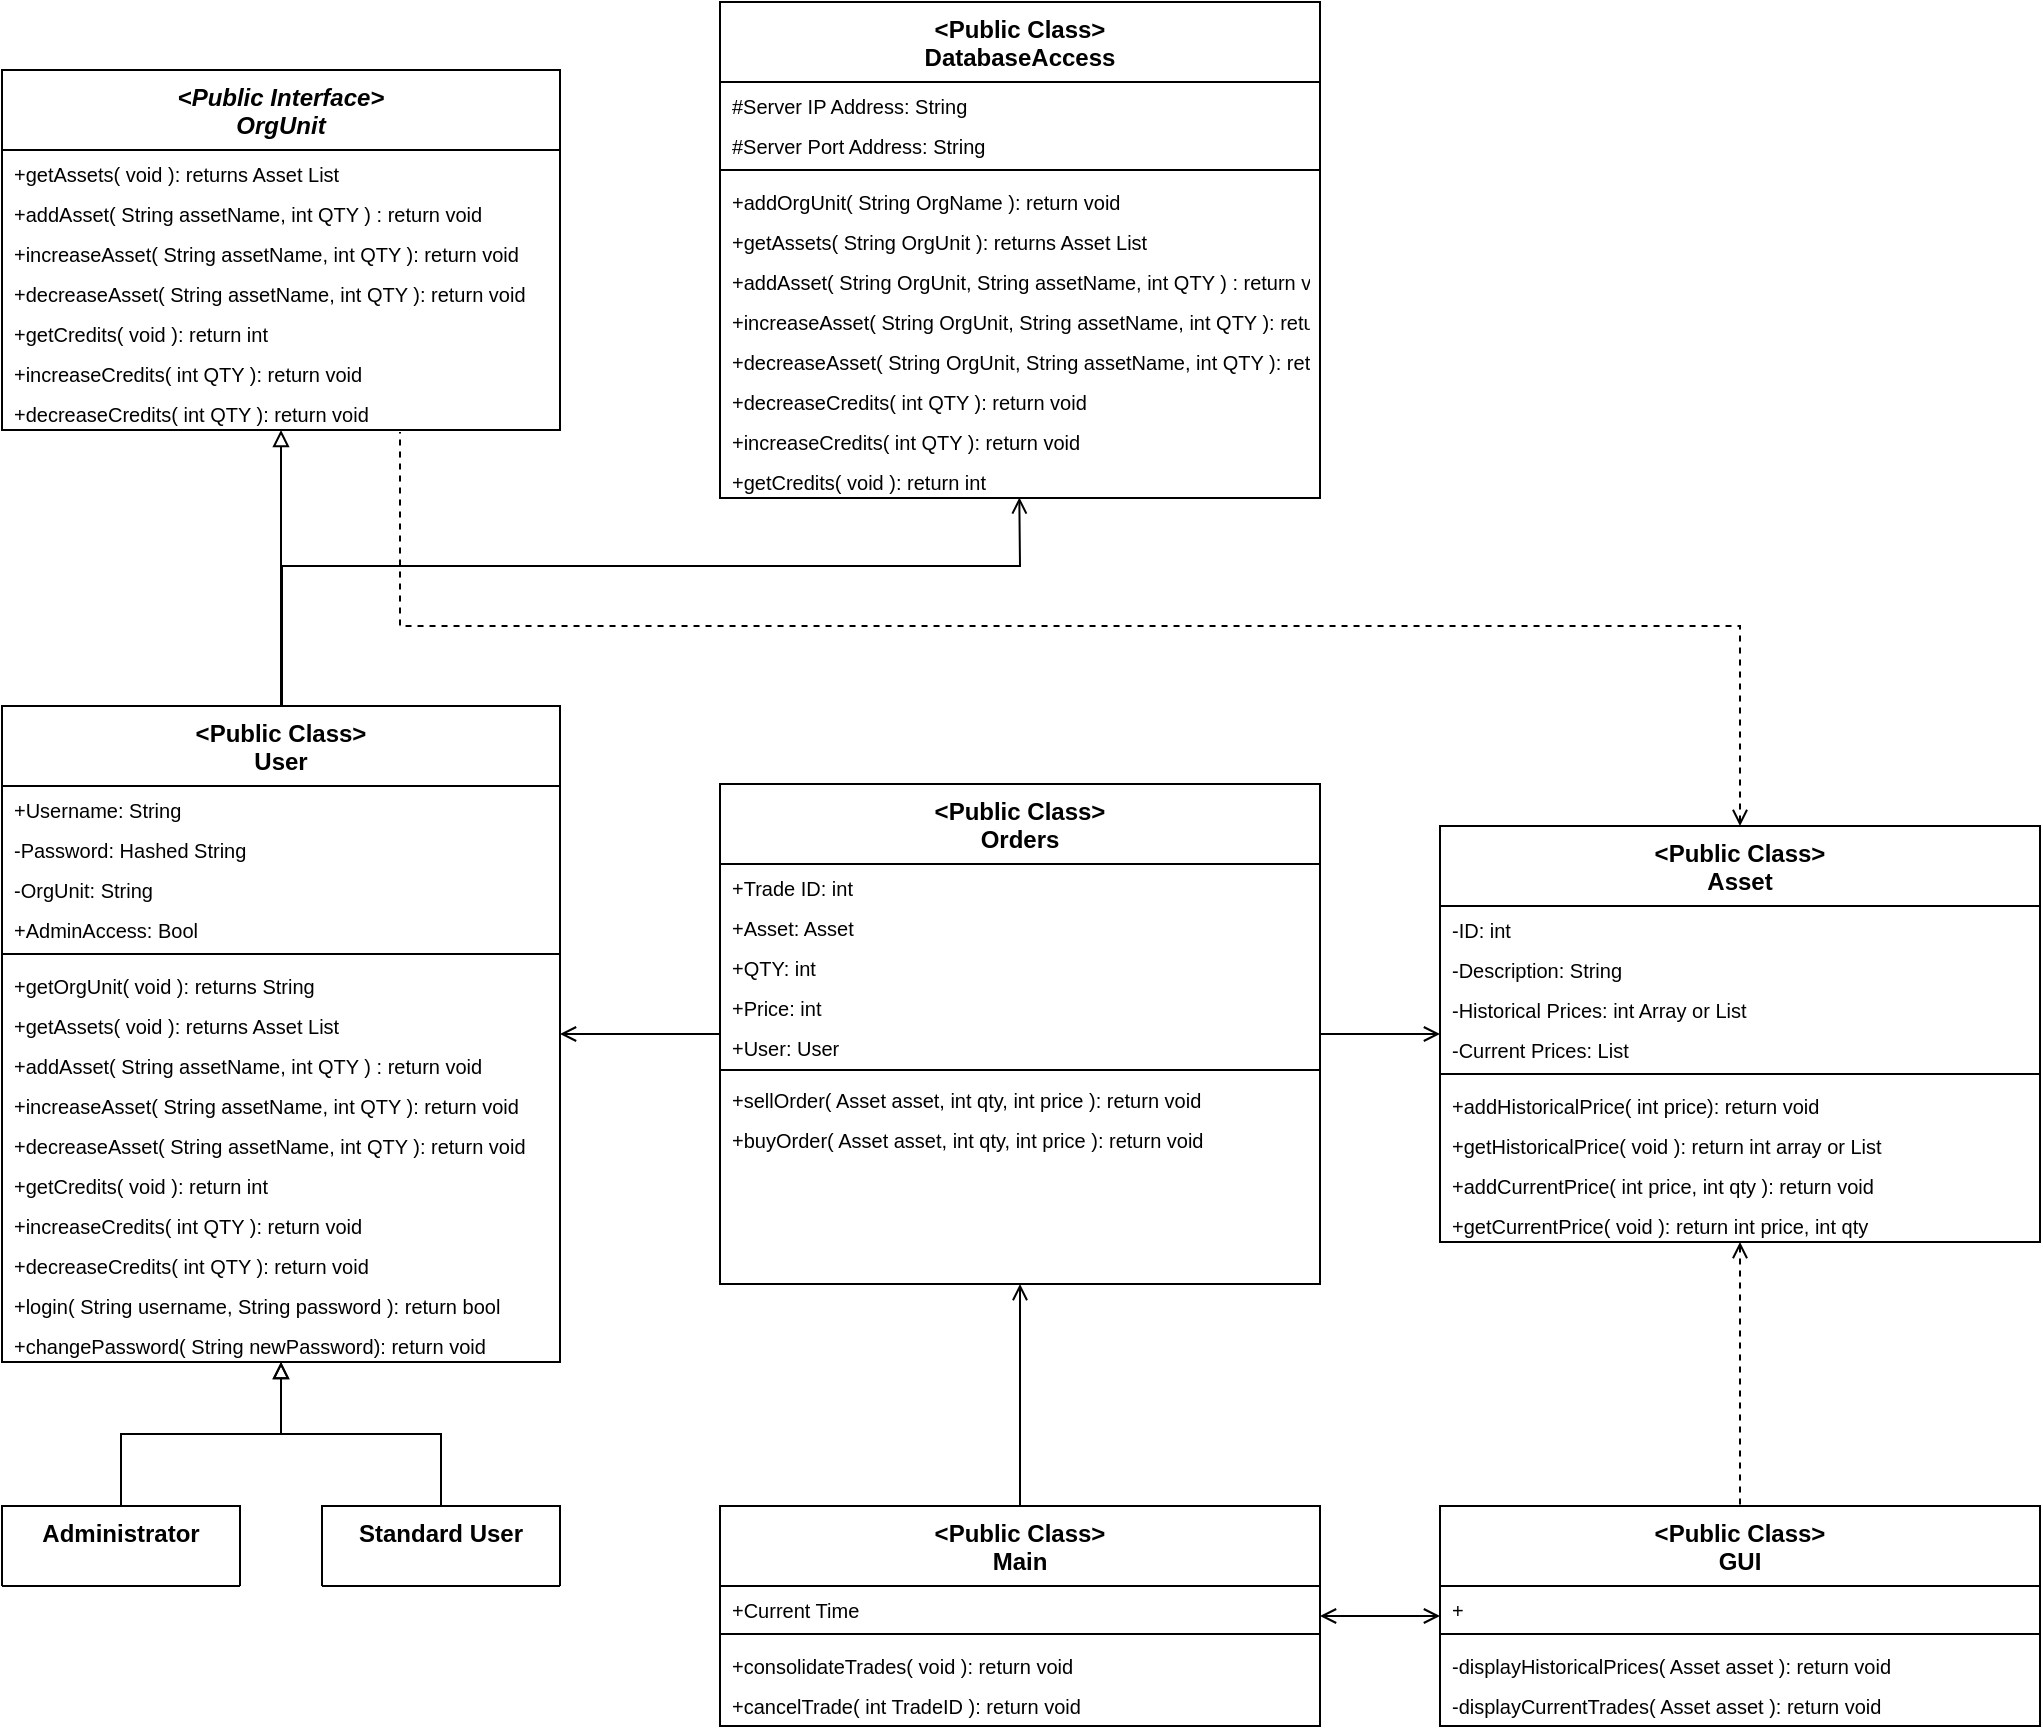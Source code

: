 <mxfile version="14.5.8" type="device"><diagram id="C5RBs43oDa-KdzZeNtuy" name="Page-1"><mxGraphModel dx="1673" dy="2521" grid="1" gridSize="10" guides="1" tooltips="1" connect="1" arrows="1" fold="1" page="1" pageScale="1" pageWidth="1169" pageHeight="1654" math="0" shadow="0"><root><mxCell id="WIyWlLk6GJQsqaUBKTNV-0"/><mxCell id="WIyWlLk6GJQsqaUBKTNV-1" parent="WIyWlLk6GJQsqaUBKTNV-0"/><mxCell id="zkfFHV4jXpPFQw0GAbJ--0" value="&lt;Public Interface&gt;&#10;OrgUnit" style="swimlane;fontStyle=3;align=center;verticalAlign=top;childLayout=stackLayout;horizontal=1;startSize=40;horizontalStack=0;resizeParent=1;resizeLast=0;collapsible=1;marginBottom=0;rounded=0;shadow=0;strokeWidth=1;" parent="WIyWlLk6GJQsqaUBKTNV-1" vertex="1"><mxGeometry x="81" y="-38" width="279" height="180" as="geometry"><mxRectangle x="81" y="30" width="160" height="40" as="alternateBounds"/></mxGeometry></mxCell><mxCell id="zkfFHV4jXpPFQw0GAbJ--1" value="+getAssets( void ): returns Asset List" style="text;align=left;verticalAlign=top;spacingLeft=4;spacingRight=4;overflow=hidden;rotatable=0;points=[[0,0.5],[1,0.5]];portConstraint=eastwest;fontSize=10;" parent="zkfFHV4jXpPFQw0GAbJ--0" vertex="1"><mxGeometry y="40" width="279" height="20" as="geometry"/></mxCell><mxCell id="zkfFHV4jXpPFQw0GAbJ--2" value="+addAsset( String assetName, int QTY ) : return void" style="text;align=left;verticalAlign=top;spacingLeft=4;spacingRight=4;overflow=hidden;rotatable=0;points=[[0,0.5],[1,0.5]];portConstraint=eastwest;rounded=0;shadow=0;html=0;fontSize=10;" parent="zkfFHV4jXpPFQw0GAbJ--0" vertex="1"><mxGeometry y="60" width="279" height="20" as="geometry"/></mxCell><mxCell id="zkfFHV4jXpPFQw0GAbJ--3" value="+increaseAsset( String assetName, int QTY ): return void" style="text;align=left;verticalAlign=top;spacingLeft=4;spacingRight=4;overflow=hidden;rotatable=0;points=[[0,0.5],[1,0.5]];portConstraint=eastwest;rounded=0;shadow=0;html=0;fontSize=10;" parent="zkfFHV4jXpPFQw0GAbJ--0" vertex="1"><mxGeometry y="80" width="279" height="20" as="geometry"/></mxCell><mxCell id="JaWmxtSPQyHSRrMnJLHG-0" value="+decreaseAsset( String assetName, int QTY ): return void" style="text;align=left;verticalAlign=top;spacingLeft=4;spacingRight=4;overflow=hidden;rotatable=0;points=[[0,0.5],[1,0.5]];portConstraint=eastwest;rounded=0;shadow=0;html=0;fontSize=10;" vertex="1" parent="zkfFHV4jXpPFQw0GAbJ--0"><mxGeometry y="100" width="279" height="20" as="geometry"/></mxCell><mxCell id="JaWmxtSPQyHSRrMnJLHG-47" value="+getCredits( void ): return int" style="text;align=left;verticalAlign=top;spacingLeft=4;spacingRight=4;overflow=hidden;rotatable=0;points=[[0,0.5],[1,0.5]];portConstraint=eastwest;rounded=0;shadow=0;html=0;fontSize=10;" vertex="1" parent="zkfFHV4jXpPFQw0GAbJ--0"><mxGeometry y="120" width="279" height="20" as="geometry"/></mxCell><mxCell id="JaWmxtSPQyHSRrMnJLHG-2" value="+increaseCredits( int QTY ): return void" style="text;align=left;verticalAlign=top;spacingLeft=4;spacingRight=4;overflow=hidden;rotatable=0;points=[[0,0.5],[1,0.5]];portConstraint=eastwest;rounded=0;shadow=0;html=0;fontSize=10;" vertex="1" parent="zkfFHV4jXpPFQw0GAbJ--0"><mxGeometry y="140" width="279" height="20" as="geometry"/></mxCell><mxCell id="JaWmxtSPQyHSRrMnJLHG-3" value="+decreaseCredits( int QTY ): return void" style="text;align=left;verticalAlign=top;spacingLeft=4;spacingRight=4;overflow=hidden;rotatable=0;points=[[0,0.5],[1,0.5]];portConstraint=eastwest;rounded=0;shadow=0;html=0;fontSize=10;" vertex="1" parent="zkfFHV4jXpPFQw0GAbJ--0"><mxGeometry y="160" width="279" height="20" as="geometry"/></mxCell><mxCell id="JaWmxtSPQyHSRrMnJLHG-78" style="edgeStyle=orthogonalEdgeStyle;rounded=0;orthogonalLoop=1;jettySize=auto;html=1;entryX=0.5;entryY=0;entryDx=0;entryDy=0;dashed=1;startArrow=open;startFill=0;endArrow=none;endFill=0;strokeColor=#000000;strokeWidth=1;fontSize=8;" edge="1" parent="WIyWlLk6GJQsqaUBKTNV-1" source="zkfFHV4jXpPFQw0GAbJ--6" target="JaWmxtSPQyHSRrMnJLHG-65"><mxGeometry relative="1" as="geometry"/></mxCell><mxCell id="JaWmxtSPQyHSRrMnJLHG-80" style="edgeStyle=orthogonalEdgeStyle;rounded=0;orthogonalLoop=1;jettySize=auto;html=1;startArrow=open;startFill=0;endArrow=none;endFill=0;strokeColor=#000000;strokeWidth=1;fontSize=8;dashed=1;" edge="1" parent="WIyWlLk6GJQsqaUBKTNV-1" source="zkfFHV4jXpPFQw0GAbJ--6"><mxGeometry relative="1" as="geometry"><mxPoint x="280" y="143" as="targetPoint"/><Array as="points"><mxPoint x="950" y="240"/><mxPoint x="280" y="240"/></Array></mxGeometry></mxCell><mxCell id="zkfFHV4jXpPFQw0GAbJ--6" value="&lt;Public Class&gt;&#10;Asset" style="swimlane;fontStyle=1;align=center;verticalAlign=top;childLayout=stackLayout;horizontal=1;startSize=40;horizontalStack=0;resizeParent=1;resizeLast=0;collapsible=1;marginBottom=0;rounded=0;shadow=0;strokeWidth=1;" parent="WIyWlLk6GJQsqaUBKTNV-1" vertex="1"><mxGeometry x="800" y="340" width="300" height="208" as="geometry"><mxRectangle x="130" y="380" width="160" height="26" as="alternateBounds"/></mxGeometry></mxCell><mxCell id="JaWmxtSPQyHSRrMnJLHG-6" value="-ID: int" style="text;align=left;verticalAlign=top;spacingLeft=4;spacingRight=4;overflow=hidden;rotatable=0;points=[[0,0.5],[1,0.5]];portConstraint=eastwest;rounded=0;shadow=0;html=0;fontSize=10;" vertex="1" parent="zkfFHV4jXpPFQw0GAbJ--6"><mxGeometry y="40" width="300" height="20" as="geometry"/></mxCell><mxCell id="JaWmxtSPQyHSRrMnJLHG-11" value="-Description: String" style="text;align=left;verticalAlign=top;spacingLeft=4;spacingRight=4;overflow=hidden;rotatable=0;points=[[0,0.5],[1,0.5]];portConstraint=eastwest;rounded=0;shadow=0;html=0;fontSize=10;" vertex="1" parent="zkfFHV4jXpPFQw0GAbJ--6"><mxGeometry y="60" width="300" height="20" as="geometry"/></mxCell><mxCell id="JaWmxtSPQyHSRrMnJLHG-49" value="-Historical Prices: int Array or List" style="text;align=left;verticalAlign=top;spacingLeft=4;spacingRight=4;overflow=hidden;rotatable=0;points=[[0,0.5],[1,0.5]];portConstraint=eastwest;rounded=0;shadow=0;html=0;fontSize=10;" vertex="1" parent="zkfFHV4jXpPFQw0GAbJ--6"><mxGeometry y="80" width="300" height="20" as="geometry"/></mxCell><mxCell id="JaWmxtSPQyHSRrMnJLHG-12" value="-Current Prices: List" style="text;align=left;verticalAlign=top;spacingLeft=4;spacingRight=4;overflow=hidden;rotatable=0;points=[[0,0.5],[1,0.5]];portConstraint=eastwest;rounded=0;shadow=0;html=0;fontSize=10;" vertex="1" parent="zkfFHV4jXpPFQw0GAbJ--6"><mxGeometry y="100" width="300" height="20" as="geometry"/></mxCell><mxCell id="zkfFHV4jXpPFQw0GAbJ--9" value="" style="line;html=1;strokeWidth=1;align=left;verticalAlign=middle;spacingTop=-1;spacingLeft=3;spacingRight=3;rotatable=0;labelPosition=right;points=[];portConstraint=eastwest;" parent="zkfFHV4jXpPFQw0GAbJ--6" vertex="1"><mxGeometry y="120" width="300" height="8" as="geometry"/></mxCell><mxCell id="JaWmxtSPQyHSRrMnJLHG-7" value="+addHistoricalPrice( int price): return void" style="text;align=left;verticalAlign=top;spacingLeft=4;spacingRight=4;overflow=hidden;rotatable=0;points=[[0,0.5],[1,0.5]];portConstraint=eastwest;rounded=0;shadow=0;html=0;fontSize=10;" vertex="1" parent="zkfFHV4jXpPFQw0GAbJ--6"><mxGeometry y="128" width="300" height="20" as="geometry"/></mxCell><mxCell id="JaWmxtSPQyHSRrMnJLHG-8" value="+getHistoricalPrice( void ): return int array or List" style="text;align=left;verticalAlign=top;spacingLeft=4;spacingRight=4;overflow=hidden;rotatable=0;points=[[0,0.5],[1,0.5]];portConstraint=eastwest;rounded=0;shadow=0;html=0;fontSize=10;" vertex="1" parent="zkfFHV4jXpPFQw0GAbJ--6"><mxGeometry y="148" width="300" height="20" as="geometry"/></mxCell><mxCell id="JaWmxtSPQyHSRrMnJLHG-9" value="+addCurrentPrice( int price, int qty ): return void" style="text;align=left;verticalAlign=top;spacingLeft=4;spacingRight=4;overflow=hidden;rotatable=0;points=[[0,0.5],[1,0.5]];portConstraint=eastwest;rounded=0;shadow=0;html=0;fontSize=10;" vertex="1" parent="zkfFHV4jXpPFQw0GAbJ--6"><mxGeometry y="168" width="300" height="20" as="geometry"/></mxCell><mxCell id="JaWmxtSPQyHSRrMnJLHG-14" value="+getCurrentPrice( void ): return int price, int qty" style="text;align=left;verticalAlign=top;spacingLeft=4;spacingRight=4;overflow=hidden;rotatable=0;points=[[0,0.5],[1,0.5]];portConstraint=eastwest;rounded=0;shadow=0;html=0;fontSize=10;" vertex="1" parent="zkfFHV4jXpPFQw0GAbJ--6"><mxGeometry y="188" width="300" height="20" as="geometry"/></mxCell><mxCell id="JaWmxtSPQyHSRrMnJLHG-79" style="edgeStyle=orthogonalEdgeStyle;rounded=0;orthogonalLoop=1;jettySize=auto;html=1;startArrow=open;startFill=0;endArrow=none;endFill=0;strokeColor=#000000;strokeWidth=1;fontSize=8;" edge="1" parent="WIyWlLk6GJQsqaUBKTNV-1" source="zkfFHV4jXpPFQw0GAbJ--13"><mxGeometry relative="1" as="geometry"><mxPoint x="590" y="680" as="targetPoint"/></mxGeometry></mxCell><mxCell id="zkfFHV4jXpPFQw0GAbJ--13" value="&lt;Public Class&gt;&#10;Orders" style="swimlane;fontStyle=1;align=center;verticalAlign=top;childLayout=stackLayout;horizontal=1;startSize=40;horizontalStack=0;resizeParent=1;resizeLast=0;collapsible=1;marginBottom=0;rounded=0;shadow=0;strokeWidth=1;" parent="WIyWlLk6GJQsqaUBKTNV-1" vertex="1"><mxGeometry x="440" y="319" width="300" height="250" as="geometry"><mxRectangle x="340" y="380" width="170" height="26" as="alternateBounds"/></mxGeometry></mxCell><mxCell id="JaWmxtSPQyHSRrMnJLHG-15" value="+Trade ID: int" style="text;align=left;verticalAlign=top;spacingLeft=4;spacingRight=4;overflow=hidden;rotatable=0;points=[[0,0.5],[1,0.5]];portConstraint=eastwest;rounded=0;shadow=0;html=0;fontSize=10;" vertex="1" parent="zkfFHV4jXpPFQw0GAbJ--13"><mxGeometry y="40" width="300" height="20" as="geometry"/></mxCell><mxCell id="JaWmxtSPQyHSRrMnJLHG-17" value="+Asset: Asset" style="text;align=left;verticalAlign=top;spacingLeft=4;spacingRight=4;overflow=hidden;rotatable=0;points=[[0,0.5],[1,0.5]];portConstraint=eastwest;rounded=0;shadow=0;html=0;fontSize=10;" vertex="1" parent="zkfFHV4jXpPFQw0GAbJ--13"><mxGeometry y="60" width="300" height="20" as="geometry"/></mxCell><mxCell id="JaWmxtSPQyHSRrMnJLHG-40" value="+QTY: int" style="text;align=left;verticalAlign=top;spacingLeft=4;spacingRight=4;overflow=hidden;rotatable=0;points=[[0,0.5],[1,0.5]];portConstraint=eastwest;rounded=0;shadow=0;html=0;fontSize=10;" vertex="1" parent="zkfFHV4jXpPFQw0GAbJ--13"><mxGeometry y="80" width="300" height="20" as="geometry"/></mxCell><mxCell id="JaWmxtSPQyHSRrMnJLHG-16" value="+Price: int" style="text;align=left;verticalAlign=top;spacingLeft=4;spacingRight=4;overflow=hidden;rotatable=0;points=[[0,0.5],[1,0.5]];portConstraint=eastwest;rounded=0;shadow=0;html=0;fontSize=10;" vertex="1" parent="zkfFHV4jXpPFQw0GAbJ--13"><mxGeometry y="100" width="300" height="20" as="geometry"/></mxCell><mxCell id="JaWmxtSPQyHSRrMnJLHG-41" value="+User: User" style="text;align=left;verticalAlign=top;spacingLeft=4;spacingRight=4;overflow=hidden;rotatable=0;points=[[0,0.5],[1,0.5]];portConstraint=eastwest;rounded=0;shadow=0;html=0;fontSize=10;" vertex="1" parent="zkfFHV4jXpPFQw0GAbJ--13"><mxGeometry y="120" width="300" height="20" as="geometry"/></mxCell><mxCell id="zkfFHV4jXpPFQw0GAbJ--15" value="" style="line;html=1;strokeWidth=1;align=left;verticalAlign=middle;spacingTop=-1;spacingLeft=3;spacingRight=3;rotatable=0;labelPosition=right;points=[];portConstraint=eastwest;" parent="zkfFHV4jXpPFQw0GAbJ--13" vertex="1"><mxGeometry y="140" width="300" height="6" as="geometry"/></mxCell><mxCell id="JaWmxtSPQyHSRrMnJLHG-18" value="+sellOrder( Asset asset, int qty, int price ): return void" style="text;align=left;verticalAlign=top;spacingLeft=4;spacingRight=4;overflow=hidden;rotatable=0;points=[[0,0.5],[1,0.5]];portConstraint=eastwest;rounded=0;shadow=0;html=0;fontSize=10;" vertex="1" parent="zkfFHV4jXpPFQw0GAbJ--13"><mxGeometry y="146" width="300" height="20" as="geometry"/></mxCell><mxCell id="JaWmxtSPQyHSRrMnJLHG-20" value="+buyOrder( Asset asset, int qty, int price ): return void" style="text;align=left;verticalAlign=top;spacingLeft=4;spacingRight=4;overflow=hidden;rotatable=0;points=[[0,0.5],[1,0.5]];portConstraint=eastwest;rounded=0;shadow=0;html=0;fontSize=10;" vertex="1" parent="zkfFHV4jXpPFQw0GAbJ--13"><mxGeometry y="166" width="300" height="20" as="geometry"/></mxCell><mxCell id="JaWmxtSPQyHSRrMnJLHG-5" style="edgeStyle=orthogonalEdgeStyle;rounded=0;orthogonalLoop=1;jettySize=auto;html=1;entryX=0.5;entryY=1;entryDx=0;entryDy=0;endArrow=block;endFill=0;strokeColor=#000000;fontSize=8;strokeWidth=1;startArrow=none;startFill=0;" edge="1" parent="WIyWlLk6GJQsqaUBKTNV-1" source="zkfFHV4jXpPFQw0GAbJ--17" target="zkfFHV4jXpPFQw0GAbJ--0"><mxGeometry relative="1" as="geometry"/></mxCell><mxCell id="JaWmxtSPQyHSRrMnJLHG-74" style="edgeStyle=orthogonalEdgeStyle;rounded=0;orthogonalLoop=1;jettySize=auto;html=1;startArrow=open;startFill=0;endArrow=none;endFill=0;strokeColor=#000000;strokeWidth=1;fontSize=8;" edge="1" parent="WIyWlLk6GJQsqaUBKTNV-1" source="zkfFHV4jXpPFQw0GAbJ--17" target="zkfFHV4jXpPFQw0GAbJ--13"><mxGeometry relative="1" as="geometry"/></mxCell><mxCell id="zkfFHV4jXpPFQw0GAbJ--17" value="&lt;Public Class&gt;&#10;User" style="swimlane;fontStyle=1;align=center;verticalAlign=top;childLayout=stackLayout;horizontal=1;startSize=40;horizontalStack=0;resizeParent=1;resizeLast=0;collapsible=1;marginBottom=0;rounded=0;shadow=0;strokeWidth=1;" parent="WIyWlLk6GJQsqaUBKTNV-1" vertex="1"><mxGeometry x="81" y="280" width="279" height="328" as="geometry"><mxRectangle x="550" y="140" width="160" height="26" as="alternateBounds"/></mxGeometry></mxCell><mxCell id="JaWmxtSPQyHSRrMnJLHG-31" value="+Username: String" style="text;align=left;verticalAlign=top;spacingLeft=4;spacingRight=4;overflow=hidden;rotatable=0;points=[[0,0.5],[1,0.5]];portConstraint=eastwest;rounded=0;shadow=0;html=0;fontSize=10;" vertex="1" parent="zkfFHV4jXpPFQw0GAbJ--17"><mxGeometry y="40" width="279" height="20" as="geometry"/></mxCell><mxCell id="JaWmxtSPQyHSRrMnJLHG-32" value="-Password: Hashed String" style="text;align=left;verticalAlign=top;spacingLeft=4;spacingRight=4;overflow=hidden;rotatable=0;points=[[0,0.5],[1,0.5]];portConstraint=eastwest;rounded=0;shadow=0;html=0;fontSize=10;" vertex="1" parent="zkfFHV4jXpPFQw0GAbJ--17"><mxGeometry y="60" width="279" height="20" as="geometry"/></mxCell><mxCell id="JaWmxtSPQyHSRrMnJLHG-33" value="-OrgUnit: String" style="text;align=left;verticalAlign=top;spacingLeft=4;spacingRight=4;overflow=hidden;rotatable=0;points=[[0,0.5],[1,0.5]];portConstraint=eastwest;rounded=0;shadow=0;html=0;fontSize=10;" vertex="1" parent="zkfFHV4jXpPFQw0GAbJ--17"><mxGeometry y="80" width="279" height="20" as="geometry"/></mxCell><mxCell id="JaWmxtSPQyHSRrMnJLHG-29" value="+AdminAccess: Bool" style="text;align=left;verticalAlign=top;spacingLeft=4;spacingRight=4;overflow=hidden;rotatable=0;points=[[0,0.5],[1,0.5]];portConstraint=eastwest;rounded=0;shadow=0;html=0;fontSize=10;" vertex="1" parent="zkfFHV4jXpPFQw0GAbJ--17"><mxGeometry y="100" width="279" height="20" as="geometry"/></mxCell><mxCell id="zkfFHV4jXpPFQw0GAbJ--23" value="" style="line;html=1;strokeWidth=1;align=left;verticalAlign=middle;spacingTop=-1;spacingLeft=3;spacingRight=3;rotatable=0;labelPosition=right;points=[];portConstraint=eastwest;" parent="zkfFHV4jXpPFQw0GAbJ--17" vertex="1"><mxGeometry y="120" width="279" height="8" as="geometry"/></mxCell><mxCell id="JaWmxtSPQyHSRrMnJLHG-99" value="+getOrgUnit( void ): returns String" style="text;align=left;verticalAlign=top;spacingLeft=4;spacingRight=4;overflow=hidden;rotatable=0;points=[[0,0.5],[1,0.5]];portConstraint=eastwest;fontSize=10;" vertex="1" parent="zkfFHV4jXpPFQw0GAbJ--17"><mxGeometry y="128" width="279" height="20" as="geometry"/></mxCell><mxCell id="JaWmxtSPQyHSRrMnJLHG-34" value="+getAssets( void ): returns Asset List" style="text;align=left;verticalAlign=top;spacingLeft=4;spacingRight=4;overflow=hidden;rotatable=0;points=[[0,0.5],[1,0.5]];portConstraint=eastwest;fontSize=10;" vertex="1" parent="zkfFHV4jXpPFQw0GAbJ--17"><mxGeometry y="148" width="279" height="20" as="geometry"/></mxCell><mxCell id="JaWmxtSPQyHSRrMnJLHG-35" value="+addAsset( String assetName, int QTY ) : return void" style="text;align=left;verticalAlign=top;spacingLeft=4;spacingRight=4;overflow=hidden;rotatable=0;points=[[0,0.5],[1,0.5]];portConstraint=eastwest;rounded=0;shadow=0;html=0;fontSize=10;" vertex="1" parent="zkfFHV4jXpPFQw0GAbJ--17"><mxGeometry y="168" width="279" height="20" as="geometry"/></mxCell><mxCell id="JaWmxtSPQyHSRrMnJLHG-36" value="+increaseAsset( String assetName, int QTY ): return void" style="text;align=left;verticalAlign=top;spacingLeft=4;spacingRight=4;overflow=hidden;rotatable=0;points=[[0,0.5],[1,0.5]];portConstraint=eastwest;rounded=0;shadow=0;html=0;fontSize=10;" vertex="1" parent="zkfFHV4jXpPFQw0GAbJ--17"><mxGeometry y="188" width="279" height="20" as="geometry"/></mxCell><mxCell id="JaWmxtSPQyHSRrMnJLHG-37" value="+decreaseAsset( String assetName, int QTY ): return void" style="text;align=left;verticalAlign=top;spacingLeft=4;spacingRight=4;overflow=hidden;rotatable=0;points=[[0,0.5],[1,0.5]];portConstraint=eastwest;rounded=0;shadow=0;html=0;fontSize=10;" vertex="1" parent="zkfFHV4jXpPFQw0GAbJ--17"><mxGeometry y="208" width="279" height="20" as="geometry"/></mxCell><mxCell id="JaWmxtSPQyHSRrMnJLHG-48" value="+getCredits( void ): return int" style="text;align=left;verticalAlign=top;spacingLeft=4;spacingRight=4;overflow=hidden;rotatable=0;points=[[0,0.5],[1,0.5]];portConstraint=eastwest;rounded=0;shadow=0;html=0;fontSize=10;" vertex="1" parent="zkfFHV4jXpPFQw0GAbJ--17"><mxGeometry y="228" width="279" height="20" as="geometry"/></mxCell><mxCell id="JaWmxtSPQyHSRrMnJLHG-38" value="+increaseCredits( int QTY ): return void" style="text;align=left;verticalAlign=top;spacingLeft=4;spacingRight=4;overflow=hidden;rotatable=0;points=[[0,0.5],[1,0.5]];portConstraint=eastwest;rounded=0;shadow=0;html=0;fontSize=10;" vertex="1" parent="zkfFHV4jXpPFQw0GAbJ--17"><mxGeometry y="248" width="279" height="20" as="geometry"/></mxCell><mxCell id="JaWmxtSPQyHSRrMnJLHG-39" value="+decreaseCredits( int QTY ): return void" style="text;align=left;verticalAlign=top;spacingLeft=4;spacingRight=4;overflow=hidden;rotatable=0;points=[[0,0.5],[1,0.5]];portConstraint=eastwest;rounded=0;shadow=0;html=0;fontSize=10;" vertex="1" parent="zkfFHV4jXpPFQw0GAbJ--17"><mxGeometry y="268" width="279" height="20" as="geometry"/></mxCell><mxCell id="JaWmxtSPQyHSRrMnJLHG-42" value="+login( String username, String password ): return bool" style="text;align=left;verticalAlign=top;spacingLeft=4;spacingRight=4;overflow=hidden;rotatable=0;points=[[0,0.5],[1,0.5]];portConstraint=eastwest;rounded=0;shadow=0;html=0;fontSize=10;" vertex="1" parent="zkfFHV4jXpPFQw0GAbJ--17"><mxGeometry y="288" width="279" height="20" as="geometry"/></mxCell><mxCell id="JaWmxtSPQyHSRrMnJLHG-43" value="+changePassword( String newPassword): return void" style="text;align=left;verticalAlign=top;spacingLeft=4;spacingRight=4;overflow=hidden;rotatable=0;points=[[0,0.5],[1,0.5]];portConstraint=eastwest;rounded=0;shadow=0;html=0;fontSize=10;" vertex="1" parent="zkfFHV4jXpPFQw0GAbJ--17"><mxGeometry y="308" width="279" height="20" as="geometry"/></mxCell><mxCell id="JaWmxtSPQyHSRrMnJLHG-83" style="edgeStyle=orthogonalEdgeStyle;rounded=0;orthogonalLoop=1;jettySize=auto;html=1;startArrow=open;startFill=0;endArrow=open;endFill=0;strokeColor=#000000;strokeWidth=1;fontSize=8;" edge="1" parent="WIyWlLk6GJQsqaUBKTNV-1" source="JaWmxtSPQyHSRrMnJLHG-50" target="JaWmxtSPQyHSRrMnJLHG-65"><mxGeometry relative="1" as="geometry"/></mxCell><mxCell id="JaWmxtSPQyHSRrMnJLHG-50" value="&lt;Public Class&gt;&#10;Main" style="swimlane;fontStyle=1;align=center;verticalAlign=top;childLayout=stackLayout;horizontal=1;startSize=40;horizontalStack=0;resizeParent=1;resizeLast=0;collapsible=1;marginBottom=0;rounded=0;shadow=0;strokeWidth=1;" vertex="1" parent="WIyWlLk6GJQsqaUBKTNV-1"><mxGeometry x="440" y="680" width="300" height="110" as="geometry"><mxRectangle x="550" y="140" width="160" height="26" as="alternateBounds"/></mxGeometry></mxCell><mxCell id="JaWmxtSPQyHSRrMnJLHG-51" value="+Current Time" style="text;align=left;verticalAlign=top;spacingLeft=4;spacingRight=4;overflow=hidden;rotatable=0;points=[[0,0.5],[1,0.5]];portConstraint=eastwest;rounded=0;shadow=0;html=0;fontSize=10;" vertex="1" parent="JaWmxtSPQyHSRrMnJLHG-50"><mxGeometry y="40" width="300" height="20" as="geometry"/></mxCell><mxCell id="JaWmxtSPQyHSRrMnJLHG-55" value="" style="line;html=1;strokeWidth=1;align=left;verticalAlign=middle;spacingTop=-1;spacingLeft=3;spacingRight=3;rotatable=0;labelPosition=right;points=[];portConstraint=eastwest;" vertex="1" parent="JaWmxtSPQyHSRrMnJLHG-50"><mxGeometry y="60" width="300" height="8" as="geometry"/></mxCell><mxCell id="JaWmxtSPQyHSRrMnJLHG-21" value="+consolidateTrades( void ): return void" style="text;align=left;verticalAlign=top;spacingLeft=4;spacingRight=4;overflow=hidden;rotatable=0;points=[[0,0.5],[1,0.5]];portConstraint=eastwest;rounded=0;shadow=0;html=0;fontSize=10;" vertex="1" parent="JaWmxtSPQyHSRrMnJLHG-50"><mxGeometry y="68" width="300" height="20" as="geometry"/></mxCell><mxCell id="JaWmxtSPQyHSRrMnJLHG-24" value="+cancelTrade( int TradeID ): return void" style="text;align=left;verticalAlign=top;spacingLeft=4;spacingRight=4;overflow=hidden;rotatable=0;points=[[0,0.5],[1,0.5]];portConstraint=eastwest;rounded=0;shadow=0;html=0;fontSize=10;" vertex="1" parent="JaWmxtSPQyHSRrMnJLHG-50"><mxGeometry y="88" width="300" height="20" as="geometry"/></mxCell><mxCell id="JaWmxtSPQyHSRrMnJLHG-65" value="&lt;Public Class&gt;&#10;GUI" style="swimlane;fontStyle=1;align=center;verticalAlign=top;childLayout=stackLayout;horizontal=1;startSize=40;horizontalStack=0;resizeParent=1;resizeLast=0;collapsible=1;marginBottom=0;rounded=0;shadow=0;strokeWidth=1;" vertex="1" parent="WIyWlLk6GJQsqaUBKTNV-1"><mxGeometry x="800" y="680" width="300" height="110" as="geometry"><mxRectangle x="550" y="140" width="160" height="26" as="alternateBounds"/></mxGeometry></mxCell><mxCell id="JaWmxtSPQyHSRrMnJLHG-66" value="+" style="text;align=left;verticalAlign=top;spacingLeft=4;spacingRight=4;overflow=hidden;rotatable=0;points=[[0,0.5],[1,0.5]];portConstraint=eastwest;rounded=0;shadow=0;html=0;fontSize=10;" vertex="1" parent="JaWmxtSPQyHSRrMnJLHG-65"><mxGeometry y="40" width="300" height="20" as="geometry"/></mxCell><mxCell id="JaWmxtSPQyHSRrMnJLHG-67" value="" style="line;html=1;strokeWidth=1;align=left;verticalAlign=middle;spacingTop=-1;spacingLeft=3;spacingRight=3;rotatable=0;labelPosition=right;points=[];portConstraint=eastwest;" vertex="1" parent="JaWmxtSPQyHSRrMnJLHG-65"><mxGeometry y="60" width="300" height="8" as="geometry"/></mxCell><mxCell id="JaWmxtSPQyHSRrMnJLHG-68" value="-displayHistoricalPrices( Asset asset ): return void" style="text;align=left;verticalAlign=top;spacingLeft=4;spacingRight=4;overflow=hidden;rotatable=0;points=[[0,0.5],[1,0.5]];portConstraint=eastwest;rounded=0;shadow=0;html=0;fontSize=10;" vertex="1" parent="JaWmxtSPQyHSRrMnJLHG-65"><mxGeometry y="68" width="300" height="20" as="geometry"/></mxCell><mxCell id="JaWmxtSPQyHSRrMnJLHG-69" value="-displayCurrentTrades( Asset asset ): return void" style="text;align=left;verticalAlign=top;spacingLeft=4;spacingRight=4;overflow=hidden;rotatable=0;points=[[0,0.5],[1,0.5]];portConstraint=eastwest;rounded=0;shadow=0;html=0;fontSize=10;" vertex="1" parent="JaWmxtSPQyHSRrMnJLHG-65"><mxGeometry y="88" width="300" height="20" as="geometry"/></mxCell><mxCell id="JaWmxtSPQyHSRrMnJLHG-84" style="edgeStyle=orthogonalEdgeStyle;rounded=0;orthogonalLoop=1;jettySize=auto;html=1;startArrow=open;startFill=0;endArrow=none;endFill=0;strokeColor=#000000;strokeWidth=1;fontSize=8;" edge="1" parent="WIyWlLk6GJQsqaUBKTNV-1" source="zkfFHV4jXpPFQw0GAbJ--6" target="zkfFHV4jXpPFQw0GAbJ--13"><mxGeometry relative="1" as="geometry"><mxPoint x="780" y="310" as="sourcePoint"/><mxPoint x="780" y="350" as="targetPoint"/></mxGeometry></mxCell><mxCell id="JaWmxtSPQyHSRrMnJLHG-85" value="&lt;Public Class&gt;&#10;DatabaseAccess" style="swimlane;fontStyle=1;align=center;verticalAlign=top;childLayout=stackLayout;horizontal=1;startSize=40;horizontalStack=0;resizeParent=1;resizeLast=0;collapsible=1;marginBottom=0;rounded=0;shadow=0;strokeWidth=1;" vertex="1" parent="WIyWlLk6GJQsqaUBKTNV-1"><mxGeometry x="440" y="-72" width="300" height="248" as="geometry"><mxRectangle x="550" y="140" width="160" height="26" as="alternateBounds"/></mxGeometry></mxCell><mxCell id="JaWmxtSPQyHSRrMnJLHG-86" value="#Server IP Address: String" style="text;align=left;verticalAlign=top;spacingLeft=4;spacingRight=4;overflow=hidden;rotatable=0;points=[[0,0.5],[1,0.5]];portConstraint=eastwest;rounded=0;shadow=0;html=0;fontSize=10;" vertex="1" parent="JaWmxtSPQyHSRrMnJLHG-85"><mxGeometry y="40" width="300" height="20" as="geometry"/></mxCell><mxCell id="JaWmxtSPQyHSRrMnJLHG-90" value="#Server Port Address: String" style="text;align=left;verticalAlign=top;spacingLeft=4;spacingRight=4;overflow=hidden;rotatable=0;points=[[0,0.5],[1,0.5]];portConstraint=eastwest;rounded=0;shadow=0;html=0;fontSize=10;" vertex="1" parent="JaWmxtSPQyHSRrMnJLHG-85"><mxGeometry y="60" width="300" height="20" as="geometry"/></mxCell><mxCell id="JaWmxtSPQyHSRrMnJLHG-87" value="" style="line;html=1;strokeWidth=1;align=left;verticalAlign=middle;spacingTop=-1;spacingLeft=3;spacingRight=3;rotatable=0;labelPosition=right;points=[];portConstraint=eastwest;" vertex="1" parent="JaWmxtSPQyHSRrMnJLHG-85"><mxGeometry y="80" width="300" height="8" as="geometry"/></mxCell><mxCell id="JaWmxtSPQyHSRrMnJLHG-88" value="+addOrgUnit( String OrgName ): return void" style="text;align=left;verticalAlign=top;spacingLeft=4;spacingRight=4;overflow=hidden;rotatable=0;points=[[0,0.5],[1,0.5]];portConstraint=eastwest;rounded=0;shadow=0;html=0;fontSize=10;" vertex="1" parent="JaWmxtSPQyHSRrMnJLHG-85"><mxGeometry y="88" width="300" height="20" as="geometry"/></mxCell><mxCell id="JaWmxtSPQyHSRrMnJLHG-91" value="+getAssets( String OrgUnit ): returns Asset List" style="text;align=left;verticalAlign=top;spacingLeft=4;spacingRight=4;overflow=hidden;rotatable=0;points=[[0,0.5],[1,0.5]];portConstraint=eastwest;fontSize=10;" vertex="1" parent="JaWmxtSPQyHSRrMnJLHG-85"><mxGeometry y="108" width="300" height="20" as="geometry"/></mxCell><mxCell id="JaWmxtSPQyHSRrMnJLHG-92" value="+addAsset( String OrgUnit, String assetName, int QTY ) : return void" style="text;align=left;verticalAlign=top;spacingLeft=4;spacingRight=4;overflow=hidden;rotatable=0;points=[[0,0.5],[1,0.5]];portConstraint=eastwest;rounded=0;shadow=0;html=0;fontSize=10;" vertex="1" parent="JaWmxtSPQyHSRrMnJLHG-85"><mxGeometry y="128" width="300" height="20" as="geometry"/></mxCell><mxCell id="JaWmxtSPQyHSRrMnJLHG-93" value="+increaseAsset( String OrgUnit, String assetName, int QTY ): return void" style="text;align=left;verticalAlign=top;spacingLeft=4;spacingRight=4;overflow=hidden;rotatable=0;points=[[0,0.5],[1,0.5]];portConstraint=eastwest;rounded=0;shadow=0;html=0;fontSize=10;" vertex="1" parent="JaWmxtSPQyHSRrMnJLHG-85"><mxGeometry y="148" width="300" height="20" as="geometry"/></mxCell><mxCell id="JaWmxtSPQyHSRrMnJLHG-94" value="+decreaseAsset( String OrgUnit, String assetName, int QTY ): return void" style="text;align=left;verticalAlign=top;spacingLeft=4;spacingRight=4;overflow=hidden;rotatable=0;points=[[0,0.5],[1,0.5]];portConstraint=eastwest;rounded=0;shadow=0;html=0;fontSize=10;" vertex="1" parent="JaWmxtSPQyHSRrMnJLHG-85"><mxGeometry y="168" width="300" height="20" as="geometry"/></mxCell><mxCell id="JaWmxtSPQyHSRrMnJLHG-97" value="+decreaseCredits( int QTY ): return void" style="text;align=left;verticalAlign=top;spacingLeft=4;spacingRight=4;overflow=hidden;rotatable=0;points=[[0,0.5],[1,0.5]];portConstraint=eastwest;rounded=0;shadow=0;html=0;fontSize=10;" vertex="1" parent="JaWmxtSPQyHSRrMnJLHG-85"><mxGeometry y="188" width="300" height="20" as="geometry"/></mxCell><mxCell id="JaWmxtSPQyHSRrMnJLHG-96" value="+increaseCredits( int QTY ): return void" style="text;align=left;verticalAlign=top;spacingLeft=4;spacingRight=4;overflow=hidden;rotatable=0;points=[[0,0.5],[1,0.5]];portConstraint=eastwest;rounded=0;shadow=0;html=0;fontSize=10;" vertex="1" parent="JaWmxtSPQyHSRrMnJLHG-85"><mxGeometry y="208" width="300" height="20" as="geometry"/></mxCell><mxCell id="JaWmxtSPQyHSRrMnJLHG-95" value="+getCredits( void ): return int" style="text;align=left;verticalAlign=top;spacingLeft=4;spacingRight=4;overflow=hidden;rotatable=0;points=[[0,0.5],[1,0.5]];portConstraint=eastwest;rounded=0;shadow=0;html=0;fontSize=10;" vertex="1" parent="JaWmxtSPQyHSRrMnJLHG-85"><mxGeometry y="228" width="300" height="20" as="geometry"/></mxCell><mxCell id="JaWmxtSPQyHSRrMnJLHG-110" style="edgeStyle=orthogonalEdgeStyle;rounded=0;orthogonalLoop=1;jettySize=auto;html=1;startArrow=none;startFill=0;endArrow=block;endFill=0;strokeColor=#000000;strokeWidth=1;fontSize=8;" edge="1" parent="WIyWlLk6GJQsqaUBKTNV-1" source="JaWmxtSPQyHSRrMnJLHG-100" target="zkfFHV4jXpPFQw0GAbJ--17"><mxGeometry relative="1" as="geometry"/></mxCell><mxCell id="JaWmxtSPQyHSRrMnJLHG-100" value="Administrator" style="swimlane;fontStyle=1;align=center;verticalAlign=top;childLayout=stackLayout;horizontal=1;startSize=40;horizontalStack=0;resizeParent=1;resizeLast=0;collapsible=1;marginBottom=0;rounded=0;shadow=0;strokeWidth=1;" vertex="1" parent="WIyWlLk6GJQsqaUBKTNV-1"><mxGeometry x="81" y="680" width="119" height="40" as="geometry"><mxRectangle x="550" y="140" width="160" height="26" as="alternateBounds"/></mxGeometry></mxCell><mxCell id="JaWmxtSPQyHSRrMnJLHG-111" style="edgeStyle=orthogonalEdgeStyle;rounded=0;orthogonalLoop=1;jettySize=auto;html=1;startArrow=none;startFill=0;endArrow=block;endFill=0;strokeColor=#000000;strokeWidth=1;fontSize=8;" edge="1" parent="WIyWlLk6GJQsqaUBKTNV-1" source="JaWmxtSPQyHSRrMnJLHG-105" target="zkfFHV4jXpPFQw0GAbJ--17"><mxGeometry relative="1" as="geometry"/></mxCell><mxCell id="JaWmxtSPQyHSRrMnJLHG-105" value="Standard User" style="swimlane;fontStyle=1;align=center;verticalAlign=top;childLayout=stackLayout;horizontal=1;startSize=40;horizontalStack=0;resizeParent=1;resizeLast=0;collapsible=1;marginBottom=0;rounded=0;shadow=0;strokeWidth=1;" vertex="1" parent="WIyWlLk6GJQsqaUBKTNV-1"><mxGeometry x="241" y="680" width="119" height="40" as="geometry"><mxRectangle x="550" y="140" width="160" height="26" as="alternateBounds"/></mxGeometry></mxCell><mxCell id="JaWmxtSPQyHSRrMnJLHG-112" style="edgeStyle=orthogonalEdgeStyle;rounded=0;orthogonalLoop=1;jettySize=auto;html=1;startArrow=open;startFill=0;endArrow=none;endFill=0;strokeColor=#000000;strokeWidth=1;fontSize=8;exitX=0.499;exitY=0.985;exitDx=0;exitDy=0;exitPerimeter=0;" edge="1" parent="WIyWlLk6GJQsqaUBKTNV-1" source="JaWmxtSPQyHSRrMnJLHG-95" target="zkfFHV4jXpPFQw0GAbJ--17"><mxGeometry relative="1" as="geometry"><mxPoint x="585" y="180" as="sourcePoint"/><Array as="points"><mxPoint x="590" y="180"/><mxPoint x="590" y="180"/><mxPoint x="590" y="210"/><mxPoint x="221" y="210"/></Array></mxGeometry></mxCell></root></mxGraphModel></diagram></mxfile>